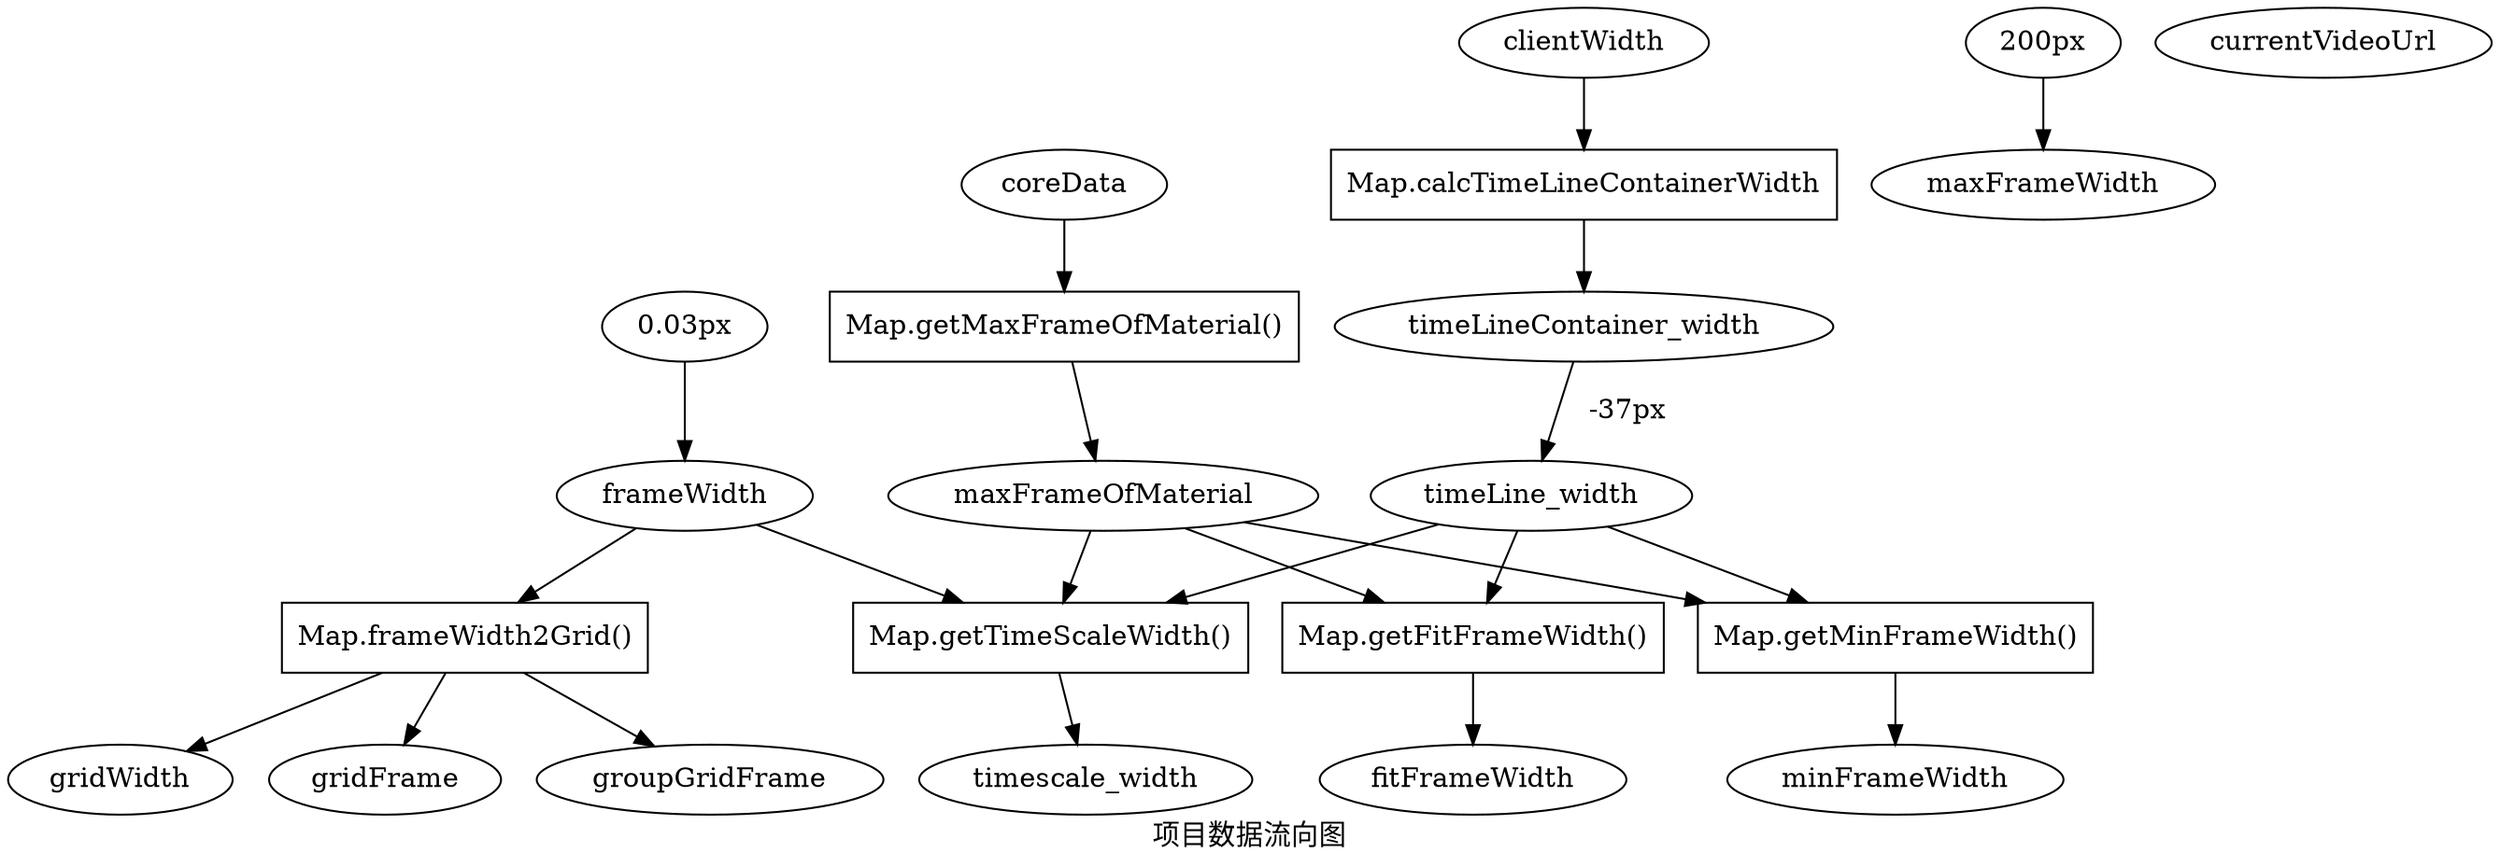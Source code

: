 digraph examle1 {
  label = "项目数据流向图";
  // 帧宽度
  frameWidth;

  // 格子宽度
  gridWidth;

  // 格子内帧数
  gridFrame;

  // 组格子内帧数
  groupGridFrame;

  // 时间轴容器宽度
  timeLineContainer_width;

  // 时间轴宽度
  timeLine_width;

  // 时间轴刻度尺度宽
  timescale_width;

  // 时间轴素材最大帧数
  maxFrameOfMaterial;

  // 最大帧宽度
  maxFrameWidth; 

  // 最小帧宽度
  minFrameWidth;

  // 合适帧宽度
  fitFrameWidth;

  // 当前播放的视频 URL
  currentVideoUrl;

  // 项目核心数据
  coreData;

  // 方法
  frameWidth2Grid[shape=box,label="Map.frameWidth2Grid()"];

  getTimeScaleWidth[shape=box, label="Map.getTimeScaleWidth()"]

  calcTimeLineContainerWidth[shape=box, label="Map.calcTimeLineContainerWidth"]

  getFitFrameWidth[shape=box, label="Map.getFitFrameWidth()"]

  getMinFrameWidth[shape=box, label="Map.getMinFrameWidth()"]

  getMaxFrameOfMaterial[shape=box, label="Map.getMaxFrameOfMaterial()"]

  // 获取帧宽度
  "0.03px"->frameWidth;
  
  // 渲染帧宽度
  frameWidth->frameWidth2Grid->gridWidth,gridFrame,groupGridFrame;

  // 获取屏幕宽度、时间轴显示宽度
  clientWidth->calcTimeLineContainerWidth->timeLineContainer_width;
  timeLineContainer_width->timeLine_width[label="   -37px"];

  // 获取时间轴实际宽度
  frameWidth,timeLine_width,maxFrameOfMaterial->getTimeScaleWidth->timescale_width;

  

  // 当前的最大帧宽度
  "200px"->maxFrameWidth;

  // 当前合适的帧宽度
  maxFrameOfMaterial,timeLine_width->getFitFrameWidth->fitFrameWidth;

  // 当前最小的帧宽度
  maxFrameOfMaterial,timeLine_width->getMinFrameWidth->minFrameWidth;

  coreData->getMaxFrameOfMaterial->maxFrameOfMaterial;


  
  
  


  










}